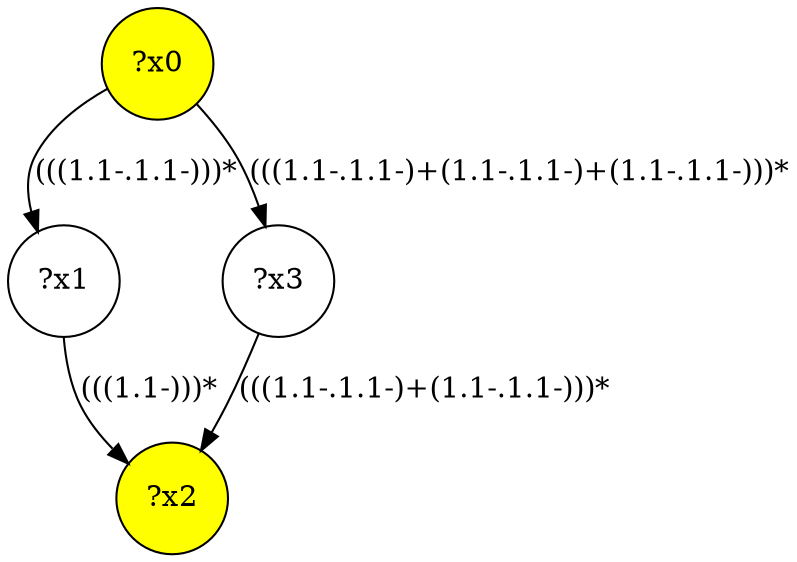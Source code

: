 digraph g {
	x0 [fillcolor="yellow", style="filled," shape=circle, label="?x0"];
	x2 [fillcolor="yellow", style="filled," shape=circle, label="?x2"];
	x1 [shape=circle, label="?x1"];
	x0 -> x1 [label="(((1.1-.1.1-)))*"];
	x1 -> x2 [label="(((1.1-)))*"];
	x3 [shape=circle, label="?x3"];
	x0 -> x3 [label="(((1.1-.1.1-)+(1.1-.1.1-)+(1.1-.1.1-)))*"];
	x3 -> x2 [label="(((1.1-.1.1-)+(1.1-.1.1-)))*"];
}
